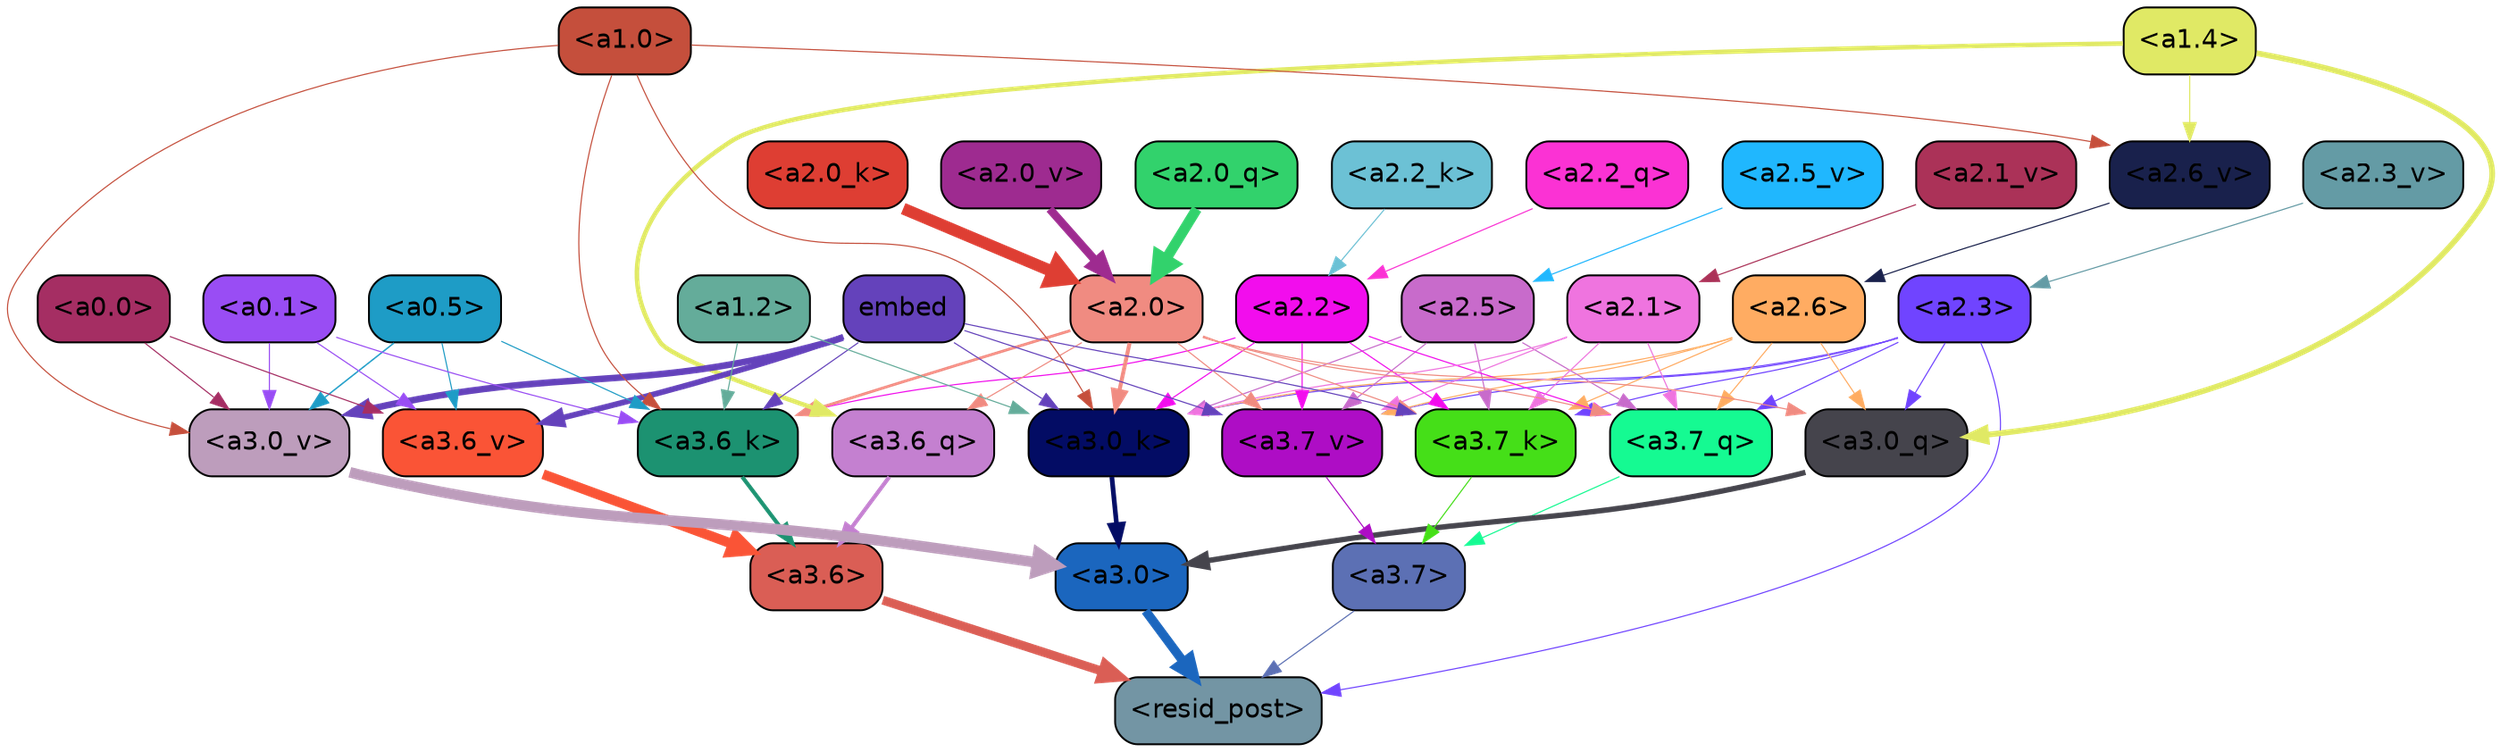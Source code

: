 strict digraph "" {
	graph [bgcolor=transparent,
		layout=dot,
		overlap=false,
		splines=true
	];
	"<a3.7>"	[color=black,
		fillcolor="#5c70b4",
		fontname=Helvetica,
		shape=box,
		style="filled, rounded"];
	"<resid_post>"	[color=black,
		fillcolor="#7395a4",
		fontname=Helvetica,
		shape=box,
		style="filled, rounded"];
	"<a3.7>" -> "<resid_post>"	[color="#5c70b4",
		penwidth=0.6];
	"<a3.6>"	[color=black,
		fillcolor="#da5e55",
		fontname=Helvetica,
		shape=box,
		style="filled, rounded"];
	"<a3.6>" -> "<resid_post>"	[color="#da5e55",
		penwidth=4.7534414529800415];
	"<a3.0>"	[color=black,
		fillcolor="#1b66be",
		fontname=Helvetica,
		shape=box,
		style="filled, rounded"];
	"<a3.0>" -> "<resid_post>"	[color="#1b66be",
		penwidth=4.898576855659485];
	"<a2.3>"	[color=black,
		fillcolor="#7044ff",
		fontname=Helvetica,
		shape=box,
		style="filled, rounded"];
	"<a2.3>" -> "<resid_post>"	[color="#7044ff",
		penwidth=0.6];
	"<a3.7_q>"	[color=black,
		fillcolor="#15fa92",
		fontname=Helvetica,
		shape=box,
		style="filled, rounded"];
	"<a2.3>" -> "<a3.7_q>"	[color="#7044ff",
		penwidth=0.6];
	"<a3.0_q>"	[color=black,
		fillcolor="#45444c",
		fontname=Helvetica,
		shape=box,
		style="filled, rounded"];
	"<a2.3>" -> "<a3.0_q>"	[color="#7044ff",
		penwidth=0.6];
	"<a3.7_k>"	[color=black,
		fillcolor="#45df18",
		fontname=Helvetica,
		shape=box,
		style="filled, rounded"];
	"<a2.3>" -> "<a3.7_k>"	[color="#7044ff",
		penwidth=0.6];
	"<a3.0_k>"	[color=black,
		fillcolor="#030c64",
		fontname=Helvetica,
		shape=box,
		style="filled, rounded"];
	"<a2.3>" -> "<a3.0_k>"	[color="#7044ff",
		penwidth=0.6];
	"<a3.7_v>"	[color=black,
		fillcolor="#ae0dc5",
		fontname=Helvetica,
		shape=box,
		style="filled, rounded"];
	"<a2.3>" -> "<a3.7_v>"	[color="#7044ff",
		penwidth=0.6];
	"<a3.7_q>" -> "<a3.7>"	[color="#15fa92",
		penwidth=0.6];
	"<a3.6_q>"	[color=black,
		fillcolor="#c480d0",
		fontname=Helvetica,
		shape=box,
		style="filled, rounded"];
	"<a3.6_q>" -> "<a3.6>"	[color="#c480d0",
		penwidth=2.160832464694977];
	"<a3.0_q>" -> "<a3.0>"	[color="#45444c",
		penwidth=2.870753765106201];
	"<a3.7_k>" -> "<a3.7>"	[color="#45df18",
		penwidth=0.6];
	"<a3.6_k>"	[color=black,
		fillcolor="#1c9271",
		fontname=Helvetica,
		shape=box,
		style="filled, rounded"];
	"<a3.6_k>" -> "<a3.6>"	[color="#1c9271",
		penwidth=2.13908451795578];
	"<a3.0_k>" -> "<a3.0>"	[color="#030c64",
		penwidth=2.520303964614868];
	"<a3.7_v>" -> "<a3.7>"	[color="#ae0dc5",
		penwidth=0.6];
	"<a3.6_v>"	[color=black,
		fillcolor="#fa5436",
		fontname=Helvetica,
		shape=box,
		style="filled, rounded"];
	"<a3.6_v>" -> "<a3.6>"	[color="#fa5436",
		penwidth=5.297133803367615];
	"<a3.0_v>"	[color=black,
		fillcolor="#bd9dbc",
		fontname=Helvetica,
		shape=box,
		style="filled, rounded"];
	"<a3.0_v>" -> "<a3.0>"	[color="#bd9dbc",
		penwidth=5.680712580680847];
	"<a2.6>"	[color=black,
		fillcolor="#ffac62",
		fontname=Helvetica,
		shape=box,
		style="filled, rounded"];
	"<a2.6>" -> "<a3.7_q>"	[color="#ffac62",
		penwidth=0.6];
	"<a2.6>" -> "<a3.0_q>"	[color="#ffac62",
		penwidth=0.6];
	"<a2.6>" -> "<a3.7_k>"	[color="#ffac62",
		penwidth=0.6];
	"<a2.6>" -> "<a3.0_k>"	[color="#ffac62",
		penwidth=0.6];
	"<a2.6>" -> "<a3.7_v>"	[color="#ffac62",
		penwidth=0.6];
	"<a2.5>"	[color=black,
		fillcolor="#c86bcb",
		fontname=Helvetica,
		shape=box,
		style="filled, rounded"];
	"<a2.5>" -> "<a3.7_q>"	[color="#c86bcb",
		penwidth=0.6];
	"<a2.5>" -> "<a3.7_k>"	[color="#c86bcb",
		penwidth=0.6];
	"<a2.5>" -> "<a3.0_k>"	[color="#c86bcb",
		penwidth=0.6];
	"<a2.5>" -> "<a3.7_v>"	[color="#c86bcb",
		penwidth=0.6];
	"<a2.2>"	[color=black,
		fillcolor="#f20ded",
		fontname=Helvetica,
		shape=box,
		style="filled, rounded"];
	"<a2.2>" -> "<a3.7_q>"	[color="#f20ded",
		penwidth=0.6];
	"<a2.2>" -> "<a3.7_k>"	[color="#f20ded",
		penwidth=0.6];
	"<a2.2>" -> "<a3.6_k>"	[color="#f20ded",
		penwidth=0.6];
	"<a2.2>" -> "<a3.0_k>"	[color="#f20ded",
		penwidth=0.6];
	"<a2.2>" -> "<a3.7_v>"	[color="#f20ded",
		penwidth=0.6];
	"<a2.1>"	[color=black,
		fillcolor="#ef74df",
		fontname=Helvetica,
		shape=box,
		style="filled, rounded"];
	"<a2.1>" -> "<a3.7_q>"	[color="#ef74df",
		penwidth=0.6];
	"<a2.1>" -> "<a3.7_k>"	[color="#ef74df",
		penwidth=0.6];
	"<a2.1>" -> "<a3.0_k>"	[color="#ef74df",
		penwidth=0.6];
	"<a2.1>" -> "<a3.7_v>"	[color="#ef74df",
		penwidth=0.6];
	"<a2.0>"	[color=black,
		fillcolor="#f08b81",
		fontname=Helvetica,
		shape=box,
		style="filled, rounded"];
	"<a2.0>" -> "<a3.7_q>"	[color="#f08b81",
		penwidth=0.6];
	"<a2.0>" -> "<a3.6_q>"	[color="#f08b81",
		penwidth=0.6];
	"<a2.0>" -> "<a3.0_q>"	[color="#f08b81",
		penwidth=0.6];
	"<a2.0>" -> "<a3.7_k>"	[color="#f08b81",
		penwidth=0.6];
	"<a2.0>" -> "<a3.6_k>"	[color="#f08b81",
		penwidth=1.4807794839143753];
	"<a2.0>" -> "<a3.0_k>"	[color="#f08b81",
		penwidth=2.095262974500656];
	"<a2.0>" -> "<a3.7_v>"	[color="#f08b81",
		penwidth=0.6];
	"<a1.4>"	[color=black,
		fillcolor="#e0e965",
		fontname=Helvetica,
		shape=box,
		style="filled, rounded"];
	"<a1.4>" -> "<a3.6_q>"	[color="#e0e965",
		penwidth=2.425799250602722];
	"<a1.4>" -> "<a3.0_q>"	[color="#e0e965",
		penwidth=3.0341034531593323];
	"<a2.6_v>"	[color=black,
		fillcolor="#19214c",
		fontname=Helvetica,
		shape=box,
		style="filled, rounded"];
	"<a1.4>" -> "<a2.6_v>"	[color="#e0e965",
		penwidth=0.6];
	embed	[color=black,
		fillcolor="#6442bb",
		fontname=Helvetica,
		shape=box,
		style="filled, rounded"];
	embed -> "<a3.7_k>"	[color="#6442bb",
		penwidth=0.6];
	embed -> "<a3.6_k>"	[color="#6442bb",
		penwidth=0.6];
	embed -> "<a3.0_k>"	[color="#6442bb",
		penwidth=0.6];
	embed -> "<a3.7_v>"	[color="#6442bb",
		penwidth=0.6];
	embed -> "<a3.6_v>"	[color="#6442bb",
		penwidth=3.067279100418091];
	embed -> "<a3.0_v>"	[color="#6442bb",
		penwidth=3.5202720761299133];
	"<a1.2>"	[color=black,
		fillcolor="#64ac9a",
		fontname=Helvetica,
		shape=box,
		style="filled, rounded"];
	"<a1.2>" -> "<a3.6_k>"	[color="#64ac9a",
		penwidth=0.6];
	"<a1.2>" -> "<a3.0_k>"	[color="#64ac9a",
		penwidth=0.6];
	"<a1.0>"	[color=black,
		fillcolor="#c54f3c",
		fontname=Helvetica,
		shape=box,
		style="filled, rounded"];
	"<a1.0>" -> "<a3.6_k>"	[color="#c54f3c",
		penwidth=0.6];
	"<a1.0>" -> "<a3.0_k>"	[color="#c54f3c",
		penwidth=0.6];
	"<a1.0>" -> "<a3.0_v>"	[color="#c54f3c",
		penwidth=0.6];
	"<a1.0>" -> "<a2.6_v>"	[color="#c54f3c",
		penwidth=0.6];
	"<a0.5>"	[color=black,
		fillcolor="#1e9cc6",
		fontname=Helvetica,
		shape=box,
		style="filled, rounded"];
	"<a0.5>" -> "<a3.6_k>"	[color="#1e9cc6",
		penwidth=0.6];
	"<a0.5>" -> "<a3.6_v>"	[color="#1e9cc6",
		penwidth=0.6];
	"<a0.5>" -> "<a3.0_v>"	[color="#1e9cc6",
		penwidth=0.764040544629097];
	"<a0.1>"	[color=black,
		fillcolor="#994df4",
		fontname=Helvetica,
		shape=box,
		style="filled, rounded"];
	"<a0.1>" -> "<a3.6_k>"	[color="#994df4",
		penwidth=0.6];
	"<a0.1>" -> "<a3.6_v>"	[color="#994df4",
		penwidth=0.6];
	"<a0.1>" -> "<a3.0_v>"	[color="#994df4",
		penwidth=0.6];
	"<a0.0>"	[color=black,
		fillcolor="#a52e63",
		fontname=Helvetica,
		shape=box,
		style="filled, rounded"];
	"<a0.0>" -> "<a3.6_v>"	[color="#a52e63",
		penwidth=0.6];
	"<a0.0>" -> "<a3.0_v>"	[color="#a52e63",
		penwidth=0.6];
	"<a2.2_q>"	[color=black,
		fillcolor="#fb32d4",
		fontname=Helvetica,
		shape=box,
		style="filled, rounded"];
	"<a2.2_q>" -> "<a2.2>"	[color="#fb32d4",
		penwidth=0.6];
	"<a2.0_q>"	[color=black,
		fillcolor="#32d26c",
		fontname=Helvetica,
		shape=box,
		style="filled, rounded"];
	"<a2.0_q>" -> "<a2.0>"	[color="#32d26c",
		penwidth=5.606565475463867];
	"<a2.2_k>"	[color=black,
		fillcolor="#6cc1d5",
		fontname=Helvetica,
		shape=box,
		style="filled, rounded"];
	"<a2.2_k>" -> "<a2.2>"	[color="#6cc1d5",
		penwidth=0.6];
	"<a2.0_k>"	[color=black,
		fillcolor="#de3e33",
		fontname=Helvetica,
		shape=box,
		style="filled, rounded"];
	"<a2.0_k>" -> "<a2.0>"	[color="#de3e33",
		penwidth=6.344284534454346];
	"<a2.6_v>" -> "<a2.6>"	[color="#19214c",
		penwidth=0.6];
	"<a2.5_v>"	[color=black,
		fillcolor="#20b7fe",
		fontname=Helvetica,
		shape=box,
		style="filled, rounded"];
	"<a2.5_v>" -> "<a2.5>"	[color="#20b7fe",
		penwidth=0.6];
	"<a2.3_v>"	[color=black,
		fillcolor="#649ba5",
		fontname=Helvetica,
		shape=box,
		style="filled, rounded"];
	"<a2.3_v>" -> "<a2.3>"	[color="#649ba5",
		penwidth=0.6];
	"<a2.1_v>"	[color=black,
		fillcolor="#ab3258",
		fontname=Helvetica,
		shape=box,
		style="filled, rounded"];
	"<a2.1_v>" -> "<a2.1>"	[color="#ab3258",
		penwidth=0.6];
	"<a2.0_v>"	[color=black,
		fillcolor="#9e2b90",
		fontname=Helvetica,
		shape=box,
		style="filled, rounded"];
	"<a2.0_v>" -> "<a2.0>"	[color="#9e2b90",
		penwidth=4.422677040100098];
}
